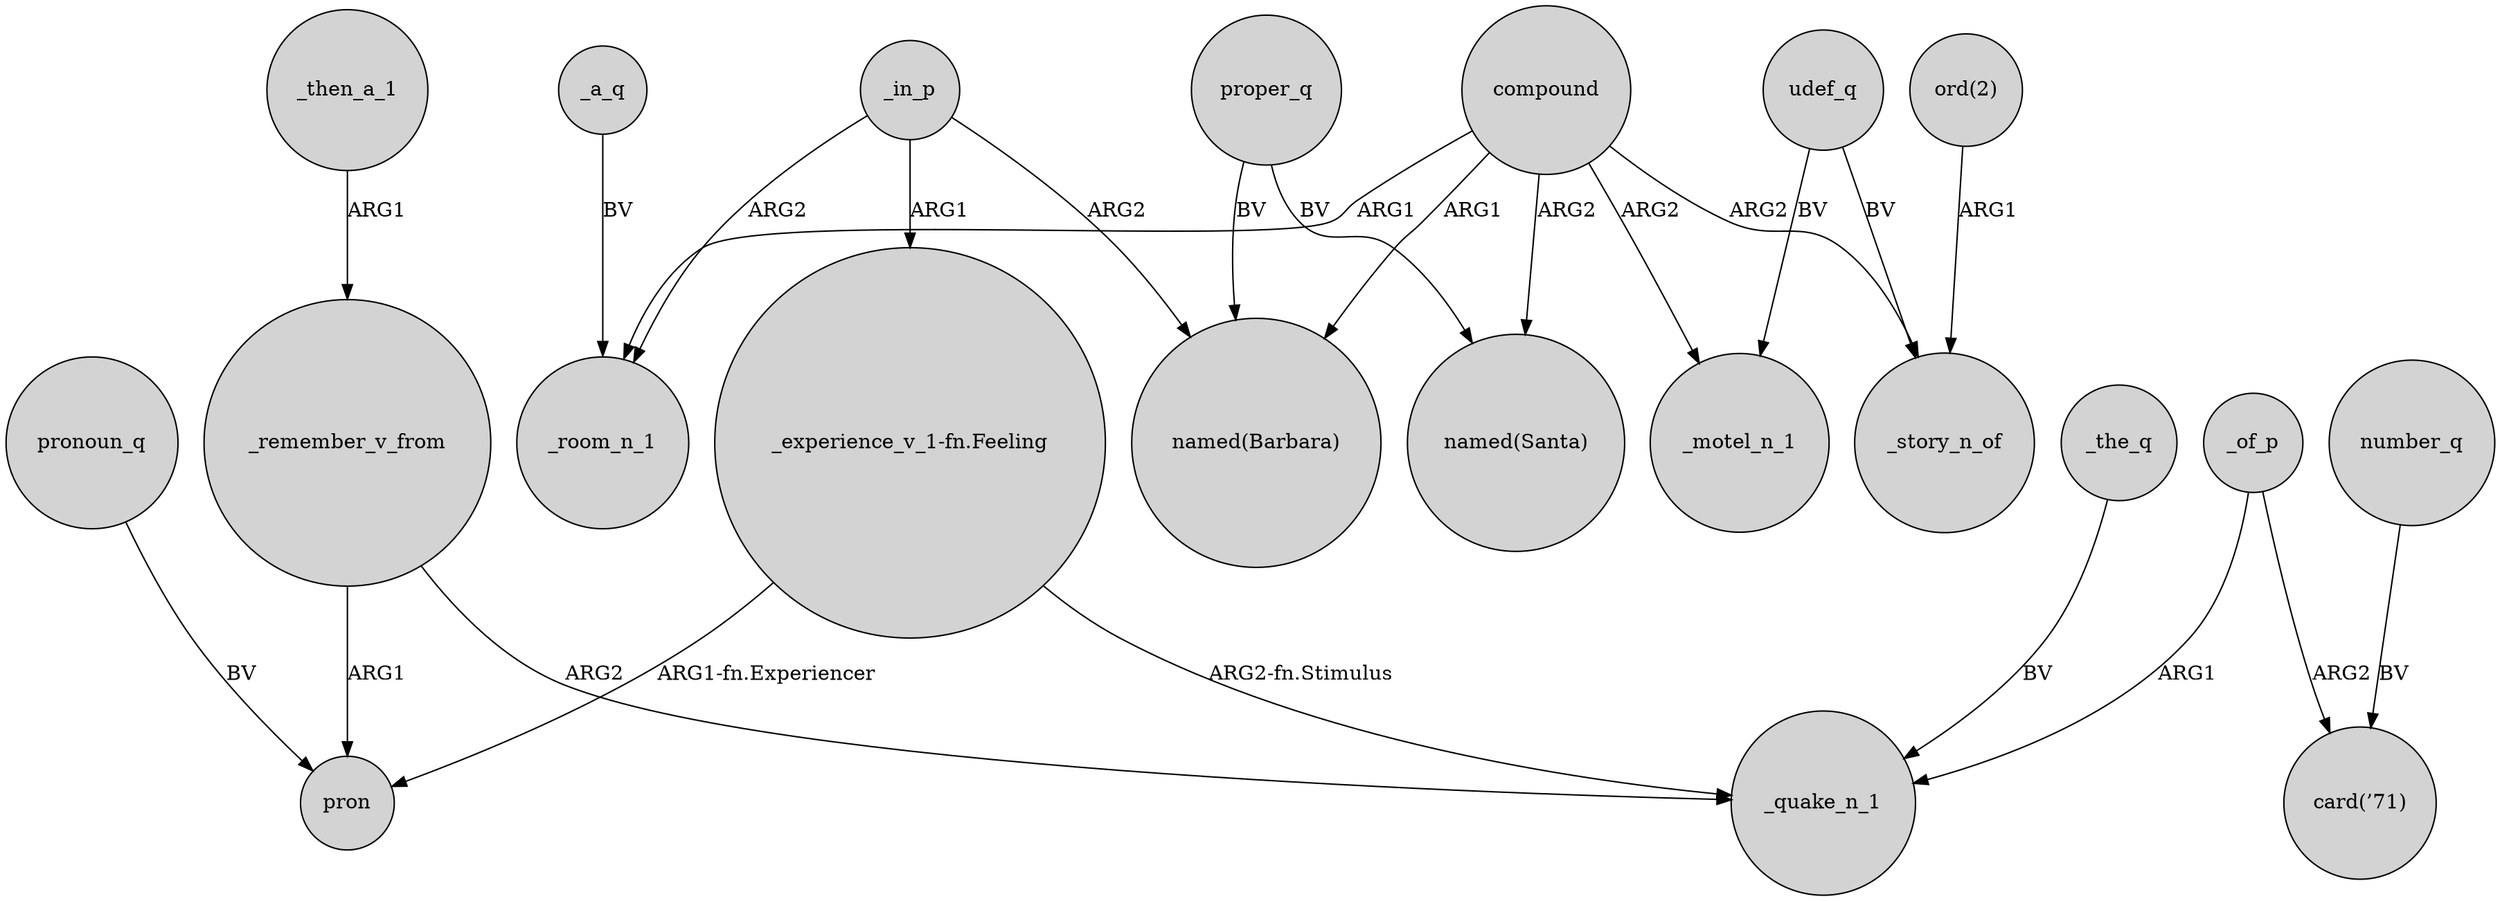 digraph {
	node [shape=circle style=filled]
	_the_q -> _quake_n_1 [label=BV]
	_remember_v_from -> _quake_n_1 [label=ARG2]
	udef_q -> _motel_n_1 [label=BV]
	udef_q -> _story_n_of [label=BV]
	_then_a_1 -> _remember_v_from [label=ARG1]
	compound -> "named(Santa)" [label=ARG2]
	"_experience_v_1-fn.Feeling" -> _quake_n_1 [label="ARG2-fn.Stimulus"]
	_in_p -> "named(Barbara)" [label=ARG2]
	compound -> _story_n_of [label=ARG2]
	proper_q -> "named(Barbara)" [label=BV]
	proper_q -> "named(Santa)" [label=BV]
	_of_p -> _quake_n_1 [label=ARG1]
	_a_q -> _room_n_1 [label=BV]
	pronoun_q -> pron [label=BV]
	compound -> _motel_n_1 [label=ARG2]
	"ord(2)" -> _story_n_of [label=ARG1]
	_of_p -> "card(’71)" [label=ARG2]
	"_experience_v_1-fn.Feeling" -> pron [label="ARG1-fn.Experiencer"]
	compound -> "named(Barbara)" [label=ARG1]
	compound -> _room_n_1 [label=ARG1]
	number_q -> "card(’71)" [label=BV]
	_remember_v_from -> pron [label=ARG1]
	_in_p -> _room_n_1 [label=ARG2]
	_in_p -> "_experience_v_1-fn.Feeling" [label=ARG1]
}
